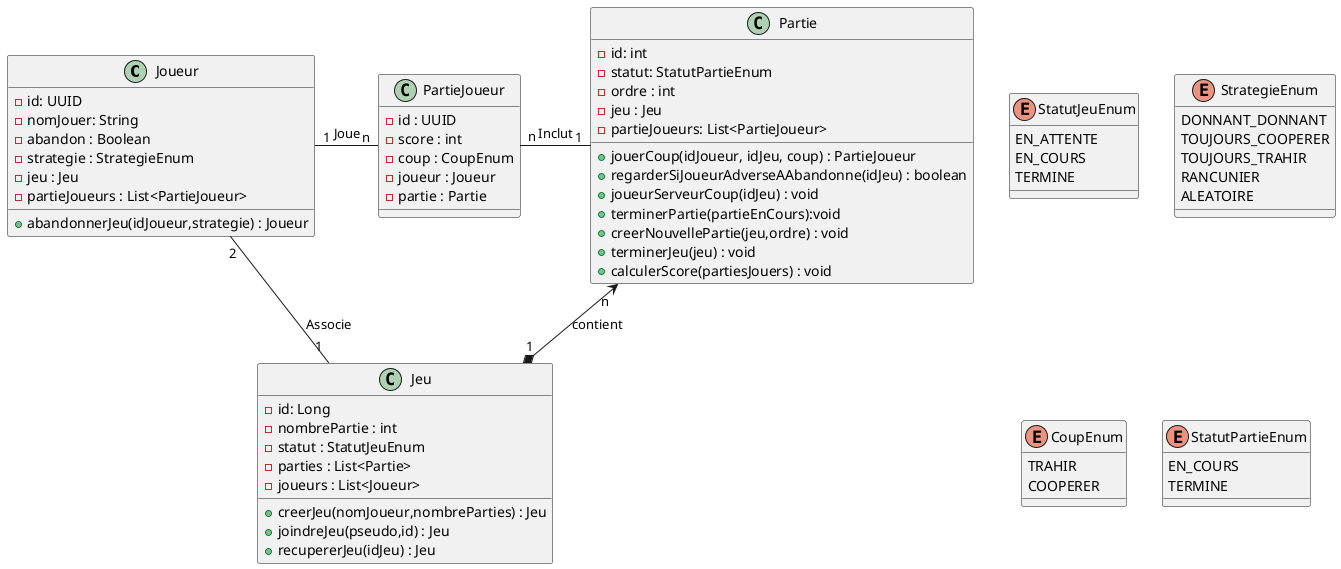 @startuml
class Joueur
class Jeu
class Partie
class PartieJoueur



class Joueur {
    -id: UUID
    -nomJouer: String
    -abandon : Boolean
    -strategie : StrategieEnum
    -jeu : Jeu
    -partieJoueurs : List<PartieJoueur>
    +abandonnerJeu(idJoueur,strategie) : Joueur

}

class Partie {
    -id: int
    -statut: StatutPartieEnum
    -ordre : int
    -jeu : Jeu
    -partieJoueurs: List<PartieJoueur>
    +jouerCoup(idJoueur, idJeu, coup) : PartieJoueur
    +regarderSiJoueurAdverseAAbandonne(idJeu) : boolean
    +joueurServeurCoup(idJeu) : void
    +terminerPartie(partieEnCours):void
    +creerNouvellePartie(jeu,ordre) : void
    +terminerJeu(jeu) : void
    +calculerScore(partiesJouers) : void
}

class Jeu {
    -id: Long
    -nombrePartie : int
    -statut : StatutJeuEnum
    -parties : List<Partie>
    -joueurs : List<Joueur>
    +creerJeu(nomJoueur,nombreParties) : Jeu
    +joindreJeu(pseudo,id) : Jeu
    +recupererJeu(idJeu) : Jeu
}

class PartieJoueur {
    -id : UUID
    -score : int
    -coup : CoupEnum
    -joueur : Joueur
    -partie : Partie
}

enum StatutJeuEnum {
EN_ATTENTE
EN_COURS
TERMINE
}

enum StrategieEnum {
DONNANT_DONNANT
TOUJOURS_COOPERER
TOUJOURS_TRAHIR
RANCUNIER
ALEATOIRE
}
enum CoupEnum {
TRAHIR
COOPERER
}
enum StatutPartieEnum {
EN_COURS
TERMINE
}

Joueur "1" -r- "n" PartieJoueur : Joue
Partie "1" -l- "n" PartieJoueur : Inclut
Partie "n" <--* "1" Jeu : contient
Jeu "1" -u- "2" Joueur : Associe







@enduml